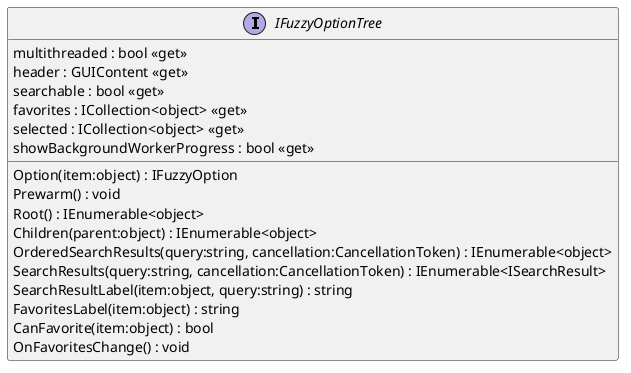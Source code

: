 @startuml
interface IFuzzyOptionTree {
    multithreaded : bool <<get>>
    header : GUIContent <<get>>
    searchable : bool <<get>>
    favorites : ICollection<object> <<get>>
    selected : ICollection<object> <<get>>
    showBackgroundWorkerProgress : bool <<get>>
    Option(item:object) : IFuzzyOption
    Prewarm() : void
    Root() : IEnumerable<object>
    Children(parent:object) : IEnumerable<object>
    OrderedSearchResults(query:string, cancellation:CancellationToken) : IEnumerable<object>
    SearchResults(query:string, cancellation:CancellationToken) : IEnumerable<ISearchResult>
    SearchResultLabel(item:object, query:string) : string
    FavoritesLabel(item:object) : string
    CanFavorite(item:object) : bool
    OnFavoritesChange() : void
}
@enduml
